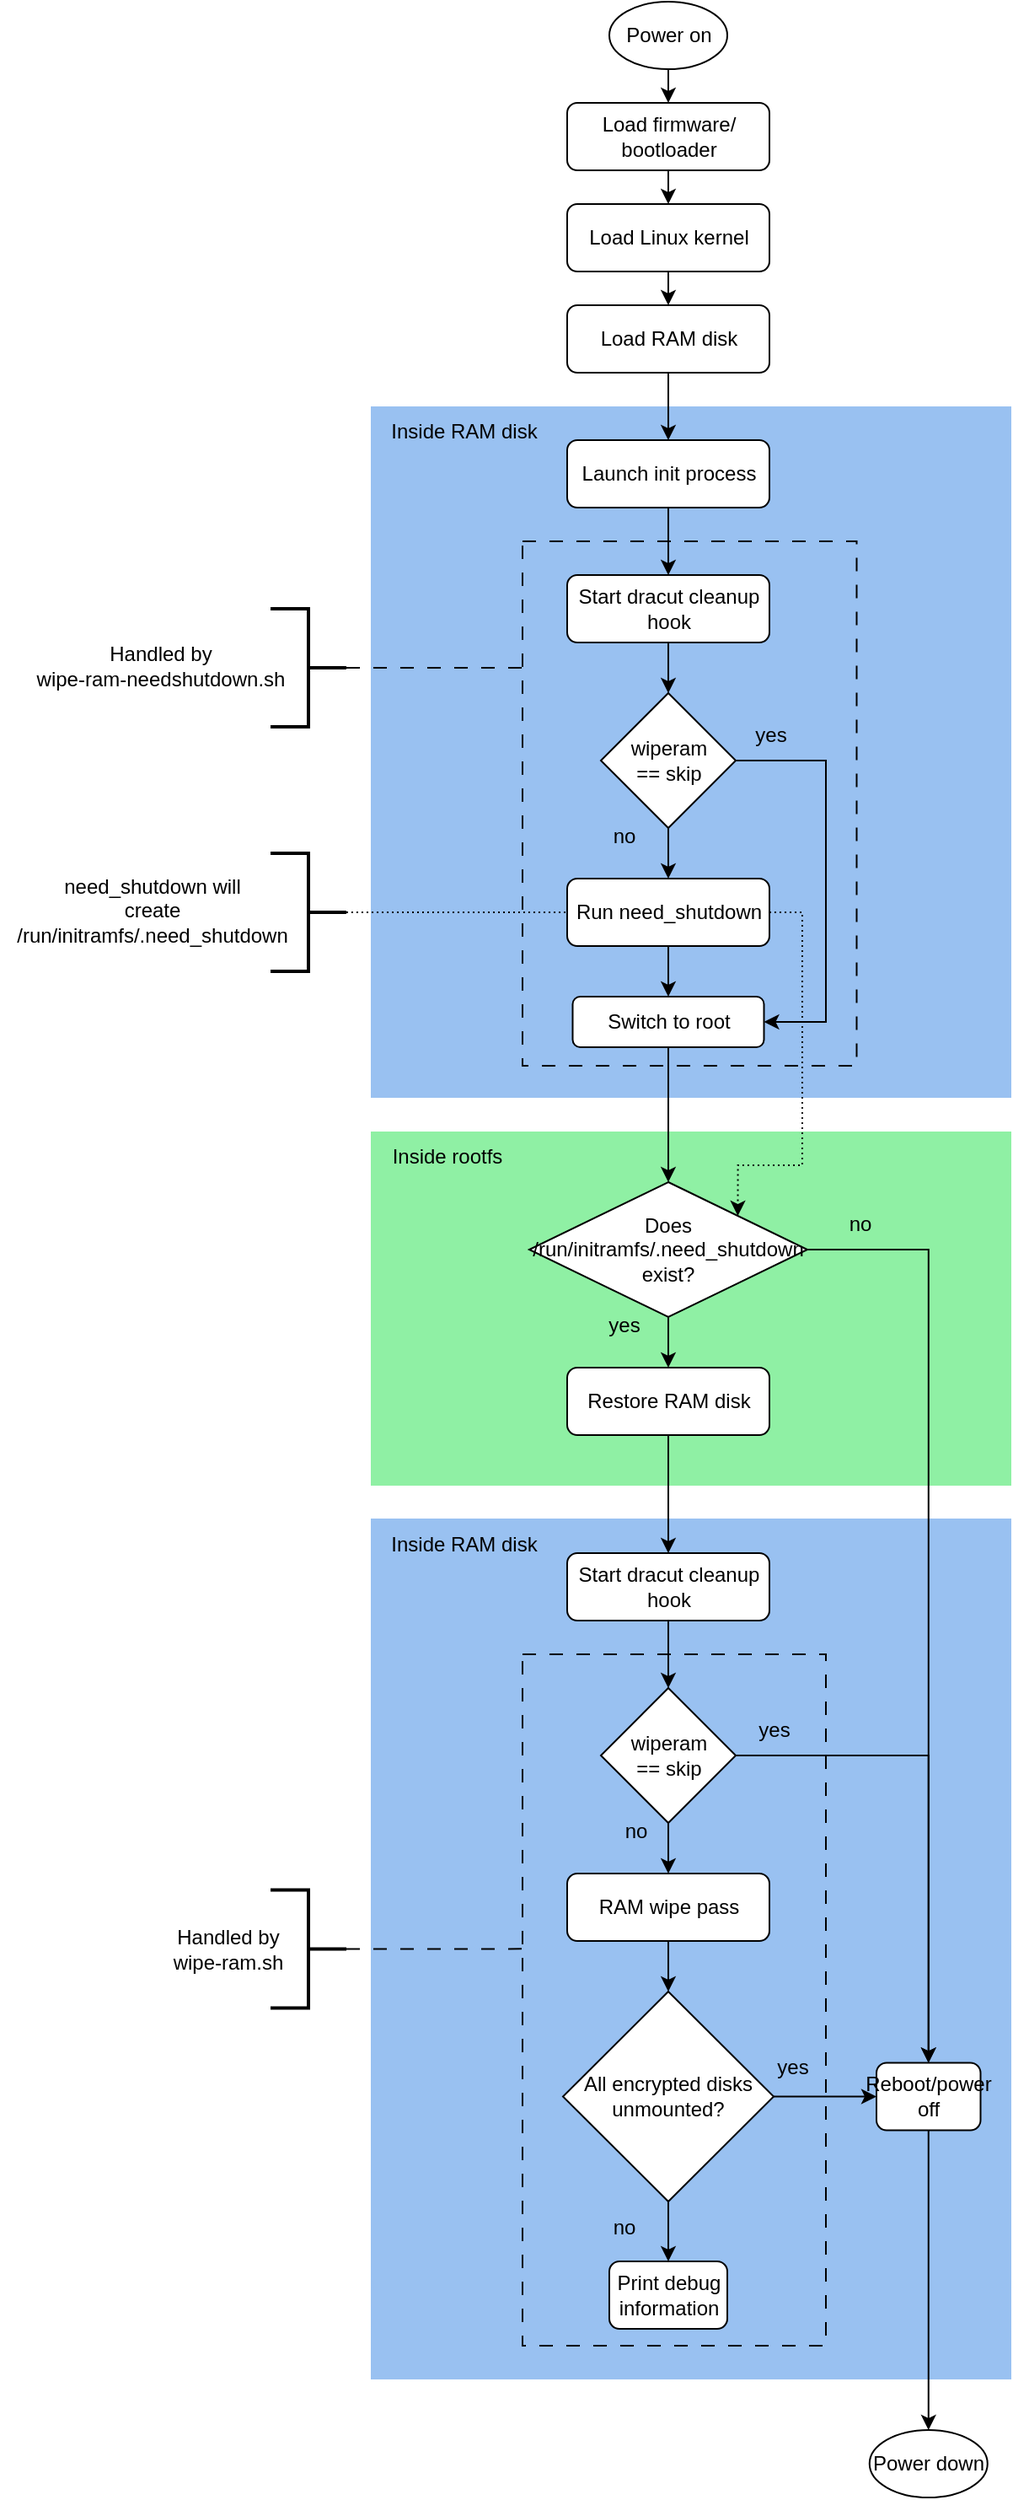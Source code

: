 <mxfile version="28.1.0">
  <diagram id="C5RBs43oDa-KdzZeNtuy" name="Page-1">
    <mxGraphModel dx="1426" dy="772" grid="1" gridSize="10" guides="1" tooltips="1" connect="1" arrows="1" fold="1" page="1" pageScale="1" pageWidth="827" pageHeight="1169" math="0" shadow="0">
      <root>
        <mxCell id="WIyWlLk6GJQsqaUBKTNV-0" />
        <mxCell id="WIyWlLk6GJQsqaUBKTNV-1" parent="WIyWlLk6GJQsqaUBKTNV-0" />
        <mxCell id="dsBlmj7pCga_AARecVS5-47" value="" style="rounded=0;whiteSpace=wrap;html=1;strokeColor=none;fillColor=light-dark(#8ff0a4, #ededed);" parent="WIyWlLk6GJQsqaUBKTNV-1" vertex="1">
          <mxGeometry x="270" y="750" width="380" height="210" as="geometry" />
        </mxCell>
        <mxCell id="dsBlmj7pCga_AARecVS5-46" value="" style="rounded=0;whiteSpace=wrap;html=1;strokeColor=none;fillColor=light-dark(#99c1f1, #ededed);" parent="WIyWlLk6GJQsqaUBKTNV-1" vertex="1">
          <mxGeometry x="270" y="320" width="380" height="410" as="geometry" />
        </mxCell>
        <mxCell id="dsBlmj7pCga_AARecVS5-187" value="" style="rounded=0;whiteSpace=wrap;html=1;fillColor=none;dashed=1;dashPattern=8 8;" parent="WIyWlLk6GJQsqaUBKTNV-1" vertex="1">
          <mxGeometry x="360" y="400" width="198.25" height="311" as="geometry" />
        </mxCell>
        <mxCell id="dsBlmj7pCga_AARecVS5-116" value="" style="rounded=0;whiteSpace=wrap;html=1;strokeColor=none;fillColor=light-dark(#99c1f1, #ededed);" parent="WIyWlLk6GJQsqaUBKTNV-1" vertex="1">
          <mxGeometry x="270" y="979.5" width="380" height="510.5" as="geometry" />
        </mxCell>
        <mxCell id="9yJzk4kOrjAoIO8Awk0b-27" style="edgeStyle=orthogonalEdgeStyle;rounded=0;orthogonalLoop=1;jettySize=auto;html=1;exitX=0.5;exitY=1;exitDx=0;exitDy=0;entryX=0.5;entryY=0;entryDx=0;entryDy=0;" edge="1" parent="WIyWlLk6GJQsqaUBKTNV-1" source="dsBlmj7pCga_AARecVS5-0" target="dsBlmj7pCga_AARecVS5-1">
          <mxGeometry relative="1" as="geometry" />
        </mxCell>
        <mxCell id="dsBlmj7pCga_AARecVS5-0" value="Power on" style="ellipse;whiteSpace=wrap;html=1;" parent="WIyWlLk6GJQsqaUBKTNV-1" vertex="1">
          <mxGeometry x="411.5" y="80" width="70" height="40" as="geometry" />
        </mxCell>
        <mxCell id="dsBlmj7pCga_AARecVS5-12" style="edgeStyle=orthogonalEdgeStyle;rounded=0;orthogonalLoop=1;jettySize=auto;html=1;exitX=0.5;exitY=1;exitDx=0;exitDy=0;entryX=0.5;entryY=0;entryDx=0;entryDy=0;" parent="WIyWlLk6GJQsqaUBKTNV-1" source="dsBlmj7pCga_AARecVS5-1" target="dsBlmj7pCga_AARecVS5-5" edge="1">
          <mxGeometry relative="1" as="geometry" />
        </mxCell>
        <mxCell id="dsBlmj7pCga_AARecVS5-1" value="Load firmware/&lt;br&gt;bootloader" style="rounded=1;whiteSpace=wrap;html=1;fontSize=12;glass=0;strokeWidth=1;shadow=0;" parent="WIyWlLk6GJQsqaUBKTNV-1" vertex="1">
          <mxGeometry x="386.5" y="140" width="120" height="40" as="geometry" />
        </mxCell>
        <mxCell id="dsBlmj7pCga_AARecVS5-10" style="edgeStyle=orthogonalEdgeStyle;rounded=0;orthogonalLoop=1;jettySize=auto;html=1;exitX=0.5;exitY=1;exitDx=0;exitDy=0;entryX=0.5;entryY=0;entryDx=0;entryDy=0;" parent="WIyWlLk6GJQsqaUBKTNV-1" source="dsBlmj7pCga_AARecVS5-5" target="dsBlmj7pCga_AARecVS5-8" edge="1">
          <mxGeometry relative="1" as="geometry" />
        </mxCell>
        <mxCell id="dsBlmj7pCga_AARecVS5-5" value="Load Linux kernel" style="rounded=1;whiteSpace=wrap;html=1;fontSize=12;glass=0;strokeWidth=1;shadow=0;" parent="WIyWlLk6GJQsqaUBKTNV-1" vertex="1">
          <mxGeometry x="386.5" y="200" width="120" height="40" as="geometry" />
        </mxCell>
        <mxCell id="dsBlmj7pCga_AARecVS5-15" style="edgeStyle=orthogonalEdgeStyle;rounded=0;orthogonalLoop=1;jettySize=auto;html=1;exitX=0.5;exitY=1;exitDx=0;exitDy=0;entryX=0.5;entryY=0;entryDx=0;entryDy=0;" parent="WIyWlLk6GJQsqaUBKTNV-1" source="dsBlmj7pCga_AARecVS5-8" target="dsBlmj7pCga_AARecVS5-14" edge="1">
          <mxGeometry relative="1" as="geometry" />
        </mxCell>
        <mxCell id="dsBlmj7pCga_AARecVS5-8" value="Load RAM disk" style="rounded=1;whiteSpace=wrap;html=1;fontSize=12;glass=0;strokeWidth=1;shadow=0;" parent="WIyWlLk6GJQsqaUBKTNV-1" vertex="1">
          <mxGeometry x="386.5" y="260" width="120" height="40" as="geometry" />
        </mxCell>
        <mxCell id="9yJzk4kOrjAoIO8Awk0b-20" style="edgeStyle=orthogonalEdgeStyle;rounded=0;orthogonalLoop=1;jettySize=auto;html=1;entryX=0.5;entryY=0;entryDx=0;entryDy=0;" edge="1" parent="WIyWlLk6GJQsqaUBKTNV-1" source="dsBlmj7pCga_AARecVS5-14" target="dsBlmj7pCga_AARecVS5-19">
          <mxGeometry relative="1" as="geometry" />
        </mxCell>
        <mxCell id="dsBlmj7pCga_AARecVS5-14" value="Launch init process" style="rounded=1;whiteSpace=wrap;html=1;fontSize=12;glass=0;strokeWidth=1;shadow=0;" parent="WIyWlLk6GJQsqaUBKTNV-1" vertex="1">
          <mxGeometry x="386.5" y="340" width="120" height="40" as="geometry" />
        </mxCell>
        <mxCell id="9yJzk4kOrjAoIO8Awk0b-19" style="edgeStyle=orthogonalEdgeStyle;rounded=0;orthogonalLoop=1;jettySize=auto;html=1;exitX=0.5;exitY=1;exitDx=0;exitDy=0;entryX=0.5;entryY=0;entryDx=0;entryDy=0;" edge="1" parent="WIyWlLk6GJQsqaUBKTNV-1" source="dsBlmj7pCga_AARecVS5-19" target="dsBlmj7pCga_AARecVS5-22">
          <mxGeometry relative="1" as="geometry" />
        </mxCell>
        <mxCell id="dsBlmj7pCga_AARecVS5-19" value="Start dracut cleanup&lt;br&gt;hook" style="rounded=1;whiteSpace=wrap;html=1;fontSize=12;glass=0;strokeWidth=1;shadow=0;" parent="WIyWlLk6GJQsqaUBKTNV-1" vertex="1">
          <mxGeometry x="386.5" y="420" width="120" height="40" as="geometry" />
        </mxCell>
        <mxCell id="dsBlmj7pCga_AARecVS5-23" style="edgeStyle=orthogonalEdgeStyle;rounded=0;orthogonalLoop=1;jettySize=auto;html=1;exitX=0.5;exitY=1;exitDx=0;exitDy=0;entryX=0.5;entryY=0;entryDx=0;entryDy=0;" parent="WIyWlLk6GJQsqaUBKTNV-1" source="dsBlmj7pCga_AARecVS5-22" edge="1" target="dsBlmj7pCga_AARecVS5-25">
          <mxGeometry relative="1" as="geometry">
            <mxPoint x="418.06" y="510" as="targetPoint" />
          </mxGeometry>
        </mxCell>
        <mxCell id="9yJzk4kOrjAoIO8Awk0b-25" style="edgeStyle=orthogonalEdgeStyle;rounded=0;orthogonalLoop=1;jettySize=auto;html=1;exitX=1;exitY=0.5;exitDx=0;exitDy=0;entryX=1;entryY=0.5;entryDx=0;entryDy=0;" edge="1" parent="WIyWlLk6GJQsqaUBKTNV-1" source="dsBlmj7pCga_AARecVS5-22" target="dsBlmj7pCga_AARecVS5-27">
          <mxGeometry relative="1" as="geometry">
            <Array as="points">
              <mxPoint x="540" y="530" />
              <mxPoint x="540" y="685" />
            </Array>
          </mxGeometry>
        </mxCell>
        <mxCell id="dsBlmj7pCga_AARecVS5-22" value="&lt;div&gt;wiperam&lt;/div&gt;&lt;div&gt;== skip&lt;/div&gt;" style="rhombus;whiteSpace=wrap;html=1;" parent="WIyWlLk6GJQsqaUBKTNV-1" vertex="1">
          <mxGeometry x="406.5" y="490" width="80" height="80" as="geometry" />
        </mxCell>
        <mxCell id="dsBlmj7pCga_AARecVS5-24" value="no" style="text;html=1;align=center;verticalAlign=middle;resizable=0;points=[];autosize=1;strokeColor=none;fillColor=none;" parent="WIyWlLk6GJQsqaUBKTNV-1" vertex="1">
          <mxGeometry x="400" y="560" width="40" height="30" as="geometry" />
        </mxCell>
        <mxCell id="dsBlmj7pCga_AARecVS5-26" style="edgeStyle=orthogonalEdgeStyle;rounded=0;orthogonalLoop=1;jettySize=auto;html=1;exitX=0.5;exitY=1;exitDx=0;exitDy=0;entryX=0.5;entryY=0;entryDx=0;entryDy=0;" parent="WIyWlLk6GJQsqaUBKTNV-1" source="dsBlmj7pCga_AARecVS5-25" edge="1" target="dsBlmj7pCga_AARecVS5-27">
          <mxGeometry relative="1" as="geometry">
            <mxPoint x="418.06" y="570" as="targetPoint" />
          </mxGeometry>
        </mxCell>
        <mxCell id="9yJzk4kOrjAoIO8Awk0b-26" style="edgeStyle=orthogonalEdgeStyle;rounded=0;orthogonalLoop=1;jettySize=auto;html=1;exitX=1;exitY=0.5;exitDx=0;exitDy=0;entryX=1;entryY=0;entryDx=0;entryDy=0;dashed=1;dashPattern=1 2;" edge="1" parent="WIyWlLk6GJQsqaUBKTNV-1" source="dsBlmj7pCga_AARecVS5-25" target="dsBlmj7pCga_AARecVS5-128">
          <mxGeometry relative="1" as="geometry">
            <Array as="points">
              <mxPoint x="526" y="620" />
              <mxPoint x="526" y="770" />
              <mxPoint x="488" y="770" />
            </Array>
          </mxGeometry>
        </mxCell>
        <mxCell id="dsBlmj7pCga_AARecVS5-25" value="Run need_shutdown" style="rounded=1;whiteSpace=wrap;html=1;fontSize=12;glass=0;strokeWidth=1;shadow=0;" parent="WIyWlLk6GJQsqaUBKTNV-1" vertex="1">
          <mxGeometry x="386.5" y="600" width="120" height="40" as="geometry" />
        </mxCell>
        <mxCell id="9yJzk4kOrjAoIO8Awk0b-24" style="edgeStyle=orthogonalEdgeStyle;rounded=0;orthogonalLoop=1;jettySize=auto;html=1;exitX=0.5;exitY=1;exitDx=0;exitDy=0;entryX=0.5;entryY=0;entryDx=0;entryDy=0;" edge="1" parent="WIyWlLk6GJQsqaUBKTNV-1" source="dsBlmj7pCga_AARecVS5-27" target="dsBlmj7pCga_AARecVS5-128">
          <mxGeometry relative="1" as="geometry" />
        </mxCell>
        <mxCell id="dsBlmj7pCga_AARecVS5-27" value="Switch to root" style="rounded=1;whiteSpace=wrap;html=1;fontSize=12;glass=0;strokeWidth=1;shadow=0;" parent="WIyWlLk6GJQsqaUBKTNV-1" vertex="1">
          <mxGeometry x="389.75" y="670" width="113.5" height="30" as="geometry" />
        </mxCell>
        <mxCell id="dsBlmj7pCga_AARecVS5-29" value="yes" style="text;html=1;align=center;verticalAlign=middle;resizable=0;points=[];autosize=1;strokeColor=none;fillColor=none;" parent="WIyWlLk6GJQsqaUBKTNV-1" vertex="1">
          <mxGeometry x="486.5" y="500" width="40" height="30" as="geometry" />
        </mxCell>
        <mxCell id="dsBlmj7pCga_AARecVS5-37" style="edgeStyle=orthogonalEdgeStyle;rounded=0;orthogonalLoop=1;jettySize=auto;html=1;exitX=0;exitY=0.5;exitDx=0;exitDy=0;exitPerimeter=0;entryX=0;entryY=0.5;entryDx=0;entryDy=0;endArrow=none;startFill=0;dashed=1;dashPattern=1 2;" parent="WIyWlLk6GJQsqaUBKTNV-1" source="dsBlmj7pCga_AARecVS5-36" target="dsBlmj7pCga_AARecVS5-25" edge="1">
          <mxGeometry relative="1" as="geometry" />
        </mxCell>
        <mxCell id="dsBlmj7pCga_AARecVS5-36" value="" style="strokeWidth=2;html=1;shape=mxgraph.flowchart.annotation_2;align=left;labelPosition=right;pointerEvents=1;rotation=-180;" parent="WIyWlLk6GJQsqaUBKTNV-1" vertex="1">
          <mxGeometry x="210.5" y="585" width="45" height="70" as="geometry" />
        </mxCell>
        <mxCell id="dsBlmj7pCga_AARecVS5-38" value="&lt;div&gt;need_shutdown will&lt;/div&gt;&lt;div&gt;create&lt;/div&gt;&lt;div&gt;/run/initramfs/.need_shutdown&lt;br&gt;&lt;/div&gt;" style="text;html=1;align=center;verticalAlign=middle;resizable=0;points=[];autosize=1;strokeColor=none;fillColor=default;" parent="WIyWlLk6GJQsqaUBKTNV-1" vertex="1">
          <mxGeometry x="50" y="589" width="180" height="60" as="geometry" />
        </mxCell>
        <mxCell id="dsBlmj7pCga_AARecVS5-180" style="edgeStyle=orthogonalEdgeStyle;rounded=0;orthogonalLoop=1;jettySize=auto;html=1;exitX=0.5;exitY=1;exitDx=0;exitDy=0;entryX=0.5;entryY=0;entryDx=0;entryDy=0;" parent="WIyWlLk6GJQsqaUBKTNV-1" source="dsBlmj7pCga_AARecVS5-75" target="dsBlmj7pCga_AARecVS5-87" edge="1">
          <mxGeometry relative="1" as="geometry">
            <mxPoint x="445" y="1014" as="targetPoint" />
          </mxGeometry>
        </mxCell>
        <mxCell id="dsBlmj7pCga_AARecVS5-75" value="Restore RAM disk" style="rounded=1;whiteSpace=wrap;html=1;fontSize=12;glass=0;strokeWidth=1;shadow=0;" parent="WIyWlLk6GJQsqaUBKTNV-1" vertex="1">
          <mxGeometry x="386.5" y="890" width="120" height="40" as="geometry" />
        </mxCell>
        <mxCell id="dsBlmj7pCga_AARecVS5-85" value="Inside RAM disk" style="text;html=1;align=center;verticalAlign=middle;resizable=0;points=[];autosize=1;strokeColor=none;fillColor=none;" parent="WIyWlLk6GJQsqaUBKTNV-1" vertex="1">
          <mxGeometry x="270" y="320" width="110" height="30" as="geometry" />
        </mxCell>
        <mxCell id="dsBlmj7pCga_AARecVS5-86" value="Inside rootfs" style="text;html=1;align=center;verticalAlign=middle;resizable=0;points=[];autosize=1;strokeColor=none;fillColor=none;" parent="WIyWlLk6GJQsqaUBKTNV-1" vertex="1">
          <mxGeometry x="270" y="750" width="90" height="30" as="geometry" />
        </mxCell>
        <mxCell id="dsBlmj7pCga_AARecVS5-92" style="edgeStyle=orthogonalEdgeStyle;rounded=0;orthogonalLoop=1;jettySize=auto;html=1;exitX=0.5;exitY=1;exitDx=0;exitDy=0;entryX=0.5;entryY=0;entryDx=0;entryDy=0;" parent="WIyWlLk6GJQsqaUBKTNV-1" source="dsBlmj7pCga_AARecVS5-87" target="dsBlmj7pCga_AARecVS5-89" edge="1">
          <mxGeometry relative="1" as="geometry" />
        </mxCell>
        <mxCell id="dsBlmj7pCga_AARecVS5-87" value="Start dracut cleanup&lt;br&gt;hook" style="rounded=1;whiteSpace=wrap;html=1;fontSize=12;glass=0;strokeWidth=1;shadow=0;" parent="WIyWlLk6GJQsqaUBKTNV-1" vertex="1">
          <mxGeometry x="386.5" y="1000" width="120" height="40" as="geometry" />
        </mxCell>
        <mxCell id="9yJzk4kOrjAoIO8Awk0b-21" style="edgeStyle=orthogonalEdgeStyle;rounded=0;orthogonalLoop=1;jettySize=auto;html=1;exitX=0.5;exitY=1;exitDx=0;exitDy=0;entryX=0.5;entryY=0;entryDx=0;entryDy=0;" edge="1" parent="WIyWlLk6GJQsqaUBKTNV-1" source="dsBlmj7pCga_AARecVS5-89" target="dsBlmj7pCga_AARecVS5-104">
          <mxGeometry relative="1" as="geometry" />
        </mxCell>
        <mxCell id="9yJzk4kOrjAoIO8Awk0b-36" style="edgeStyle=orthogonalEdgeStyle;rounded=0;orthogonalLoop=1;jettySize=auto;html=1;exitX=1;exitY=0.5;exitDx=0;exitDy=0;entryX=0.5;entryY=0;entryDx=0;entryDy=0;" edge="1" parent="WIyWlLk6GJQsqaUBKTNV-1" source="dsBlmj7pCga_AARecVS5-89" target="dsBlmj7pCga_AARecVS5-152">
          <mxGeometry relative="1" as="geometry" />
        </mxCell>
        <mxCell id="dsBlmj7pCga_AARecVS5-89" value="&lt;div&gt;wiperam&lt;/div&gt;&lt;div&gt;== skip&lt;/div&gt;" style="rhombus;whiteSpace=wrap;html=1;" parent="WIyWlLk6GJQsqaUBKTNV-1" vertex="1">
          <mxGeometry x="406.5" y="1080" width="80" height="80" as="geometry" />
        </mxCell>
        <mxCell id="dsBlmj7pCga_AARecVS5-100" value="no" style="text;html=1;align=center;verticalAlign=middle;resizable=0;points=[];autosize=1;strokeColor=none;fillColor=none;" parent="WIyWlLk6GJQsqaUBKTNV-1" vertex="1">
          <mxGeometry x="406.5" y="1150" width="40" height="30" as="geometry" />
        </mxCell>
        <mxCell id="dsBlmj7pCga_AARecVS5-102" value="&lt;div&gt;yes&lt;/div&gt;" style="text;html=1;align=center;verticalAlign=middle;resizable=0;points=[];autosize=1;strokeColor=none;fillColor=none;" parent="WIyWlLk6GJQsqaUBKTNV-1" vertex="1">
          <mxGeometry x="489" y="1090" width="40" height="30" as="geometry" />
        </mxCell>
        <mxCell id="9yJzk4kOrjAoIO8Awk0b-22" style="edgeStyle=orthogonalEdgeStyle;rounded=0;orthogonalLoop=1;jettySize=auto;html=1;exitX=0.5;exitY=1;exitDx=0;exitDy=0;entryX=0.5;entryY=0;entryDx=0;entryDy=0;" edge="1" parent="WIyWlLk6GJQsqaUBKTNV-1" source="dsBlmj7pCga_AARecVS5-104" target="dsBlmj7pCga_AARecVS5-106">
          <mxGeometry relative="1" as="geometry" />
        </mxCell>
        <mxCell id="dsBlmj7pCga_AARecVS5-104" value="RAM wipe pass" style="rounded=1;whiteSpace=wrap;html=1;fontSize=12;glass=0;strokeWidth=1;shadow=0;" parent="WIyWlLk6GJQsqaUBKTNV-1" vertex="1">
          <mxGeometry x="386.5" y="1190" width="120" height="40" as="geometry" />
        </mxCell>
        <mxCell id="dsBlmj7pCga_AARecVS5-113" style="edgeStyle=orthogonalEdgeStyle;rounded=0;orthogonalLoop=1;jettySize=auto;html=1;entryX=0.5;entryY=0;entryDx=0;entryDy=0;" parent="WIyWlLk6GJQsqaUBKTNV-1" source="dsBlmj7pCga_AARecVS5-106" target="dsBlmj7pCga_AARecVS5-112" edge="1">
          <mxGeometry relative="1" as="geometry" />
        </mxCell>
        <mxCell id="9yJzk4kOrjAoIO8Awk0b-38" style="edgeStyle=orthogonalEdgeStyle;rounded=0;orthogonalLoop=1;jettySize=auto;html=1;entryX=0;entryY=0.5;entryDx=0;entryDy=0;" edge="1" parent="WIyWlLk6GJQsqaUBKTNV-1" source="dsBlmj7pCga_AARecVS5-106" target="dsBlmj7pCga_AARecVS5-152">
          <mxGeometry relative="1" as="geometry" />
        </mxCell>
        <mxCell id="dsBlmj7pCga_AARecVS5-106" value="All encrypted disks&lt;br&gt; unmounted?" style="rhombus;whiteSpace=wrap;html=1;" parent="WIyWlLk6GJQsqaUBKTNV-1" vertex="1">
          <mxGeometry x="384" y="1260" width="125" height="124.5" as="geometry" />
        </mxCell>
        <mxCell id="dsBlmj7pCga_AARecVS5-111" value="yes" style="text;html=1;align=center;verticalAlign=middle;resizable=0;points=[];autosize=1;strokeColor=none;fillColor=none;" parent="WIyWlLk6GJQsqaUBKTNV-1" vertex="1">
          <mxGeometry x="500" y="1290" width="40" height="30" as="geometry" />
        </mxCell>
        <mxCell id="dsBlmj7pCga_AARecVS5-112" value="Print debug information" style="rounded=1;whiteSpace=wrap;html=1;fontSize=12;glass=0;strokeWidth=1;shadow=0;" parent="WIyWlLk6GJQsqaUBKTNV-1" vertex="1">
          <mxGeometry x="411.5" y="1420" width="70" height="40" as="geometry" />
        </mxCell>
        <mxCell id="dsBlmj7pCga_AARecVS5-115" value="no" style="text;html=1;align=center;verticalAlign=middle;resizable=0;points=[];autosize=1;strokeColor=none;fillColor=none;" parent="WIyWlLk6GJQsqaUBKTNV-1" vertex="1">
          <mxGeometry x="400" y="1384.5" width="40" height="30" as="geometry" />
        </mxCell>
        <mxCell id="dsBlmj7pCga_AARecVS5-118" value="Inside RAM disk" style="text;html=1;align=center;verticalAlign=middle;resizable=0;points=[];autosize=1;strokeColor=none;fillColor=none;" parent="WIyWlLk6GJQsqaUBKTNV-1" vertex="1">
          <mxGeometry x="270" y="979.5" width="110" height="30" as="geometry" />
        </mxCell>
        <mxCell id="dsBlmj7pCga_AARecVS5-130" style="edgeStyle=orthogonalEdgeStyle;rounded=0;orthogonalLoop=1;jettySize=auto;html=1;exitX=0.5;exitY=1;exitDx=0;exitDy=0;entryX=0.5;entryY=0;entryDx=0;entryDy=0;" parent="WIyWlLk6GJQsqaUBKTNV-1" source="dsBlmj7pCga_AARecVS5-128" target="dsBlmj7pCga_AARecVS5-75" edge="1">
          <mxGeometry relative="1" as="geometry" />
        </mxCell>
        <mxCell id="9yJzk4kOrjAoIO8Awk0b-37" style="edgeStyle=orthogonalEdgeStyle;rounded=0;orthogonalLoop=1;jettySize=auto;html=1;exitX=1;exitY=0.5;exitDx=0;exitDy=0;entryX=0.5;entryY=0;entryDx=0;entryDy=0;" edge="1" parent="WIyWlLk6GJQsqaUBKTNV-1" source="dsBlmj7pCga_AARecVS5-128" target="dsBlmj7pCga_AARecVS5-152">
          <mxGeometry relative="1" as="geometry" />
        </mxCell>
        <mxCell id="dsBlmj7pCga_AARecVS5-128" value="Does /run/initramfs/.need_shutdown exist?" style="rhombus;whiteSpace=wrap;html=1;" parent="WIyWlLk6GJQsqaUBKTNV-1" vertex="1">
          <mxGeometry x="364" y="780" width="165" height="80" as="geometry" />
        </mxCell>
        <mxCell id="dsBlmj7pCga_AARecVS5-133" value="no" style="text;html=1;align=center;verticalAlign=middle;resizable=0;points=[];autosize=1;strokeColor=none;fillColor=none;" parent="WIyWlLk6GJQsqaUBKTNV-1" vertex="1">
          <mxGeometry x="540" y="790" width="40" height="30" as="geometry" />
        </mxCell>
        <mxCell id="dsBlmj7pCga_AARecVS5-134" value="yes" style="text;html=1;align=center;verticalAlign=middle;resizable=0;points=[];autosize=1;strokeColor=none;fillColor=none;" parent="WIyWlLk6GJQsqaUBKTNV-1" vertex="1">
          <mxGeometry x="400" y="850" width="40" height="30" as="geometry" />
        </mxCell>
        <mxCell id="dsBlmj7pCga_AARecVS5-151" value="Power down" style="ellipse;whiteSpace=wrap;html=1;" parent="WIyWlLk6GJQsqaUBKTNV-1" vertex="1">
          <mxGeometry x="565.88" y="1520" width="70" height="40" as="geometry" />
        </mxCell>
        <mxCell id="9yJzk4kOrjAoIO8Awk0b-39" style="edgeStyle=orthogonalEdgeStyle;rounded=0;orthogonalLoop=1;jettySize=auto;html=1;exitX=0.5;exitY=1;exitDx=0;exitDy=0;entryX=0.5;entryY=0;entryDx=0;entryDy=0;" edge="1" parent="WIyWlLk6GJQsqaUBKTNV-1" source="dsBlmj7pCga_AARecVS5-152" target="dsBlmj7pCga_AARecVS5-151">
          <mxGeometry relative="1" as="geometry" />
        </mxCell>
        <mxCell id="dsBlmj7pCga_AARecVS5-152" value="Reboot/power off" style="rounded=1;whiteSpace=wrap;html=1;fontSize=12;glass=0;strokeWidth=1;shadow=0;" parent="WIyWlLk6GJQsqaUBKTNV-1" vertex="1">
          <mxGeometry x="570" y="1302.25" width="61.75" height="40" as="geometry" />
        </mxCell>
        <mxCell id="dsBlmj7pCga_AARecVS5-197" value="" style="strokeWidth=2;html=1;shape=mxgraph.flowchart.annotation_2;align=left;labelPosition=right;pointerEvents=1;rotation=-180;" parent="WIyWlLk6GJQsqaUBKTNV-1" vertex="1">
          <mxGeometry x="210.5" y="440" width="45" height="70" as="geometry" />
        </mxCell>
        <mxCell id="dsBlmj7pCga_AARecVS5-199" value="" style="strokeWidth=2;html=1;shape=mxgraph.flowchart.annotation_2;align=left;labelPosition=right;pointerEvents=1;rotation=-180;" parent="WIyWlLk6GJQsqaUBKTNV-1" vertex="1">
          <mxGeometry x="210.5" y="1199.75" width="45" height="70" as="geometry" />
        </mxCell>
        <mxCell id="dsBlmj7pCga_AARecVS5-201" value="Handled by&lt;br&gt;wipe-ram-needshutdown.sh" style="text;html=1;align=center;verticalAlign=middle;resizable=0;points=[];autosize=1;strokeColor=none;fillColor=default;" parent="WIyWlLk6GJQsqaUBKTNV-1" vertex="1">
          <mxGeometry x="60" y="454" width="170" height="40" as="geometry" />
        </mxCell>
        <mxCell id="dsBlmj7pCga_AARecVS5-202" value="Handled by&lt;br&gt;wipe-ram.sh" style="text;html=1;align=center;verticalAlign=middle;resizable=0;points=[];autosize=1;strokeColor=none;fillColor=default;" parent="WIyWlLk6GJQsqaUBKTNV-1" vertex="1">
          <mxGeometry x="140" y="1214.75" width="90" height="40" as="geometry" />
        </mxCell>
        <mxCell id="9yJzk4kOrjAoIO8Awk0b-28" style="edgeStyle=orthogonalEdgeStyle;rounded=0;orthogonalLoop=1;jettySize=auto;html=1;endArrow=none;endFill=0;dashed=1;dashPattern=8 8;" edge="1" parent="WIyWlLk6GJQsqaUBKTNV-1" source="dsBlmj7pCga_AARecVS5-197">
          <mxGeometry relative="1" as="geometry">
            <mxPoint x="360" y="475" as="targetPoint" />
            <Array as="points">
              <mxPoint x="360" y="475" />
            </Array>
          </mxGeometry>
        </mxCell>
        <mxCell id="9yJzk4kOrjAoIO8Awk0b-30" value="" style="rounded=0;whiteSpace=wrap;html=1;fillColor=none;dashed=1;dashPattern=8 8;" vertex="1" parent="WIyWlLk6GJQsqaUBKTNV-1">
          <mxGeometry x="360" y="1060" width="180" height="410" as="geometry" />
        </mxCell>
        <mxCell id="9yJzk4kOrjAoIO8Awk0b-34" style="edgeStyle=orthogonalEdgeStyle;rounded=0;orthogonalLoop=1;jettySize=auto;html=1;entryX=0.004;entryY=0.426;entryDx=0;entryDy=0;entryPerimeter=0;endArrow=none;endFill=0;dashed=1;dashPattern=8 8;" edge="1" parent="WIyWlLk6GJQsqaUBKTNV-1" source="dsBlmj7pCga_AARecVS5-199" target="9yJzk4kOrjAoIO8Awk0b-30">
          <mxGeometry relative="1" as="geometry">
            <Array as="points">
              <mxPoint x="350" y="1235" />
              <mxPoint x="350" y="1235" />
            </Array>
          </mxGeometry>
        </mxCell>
      </root>
    </mxGraphModel>
  </diagram>
</mxfile>
